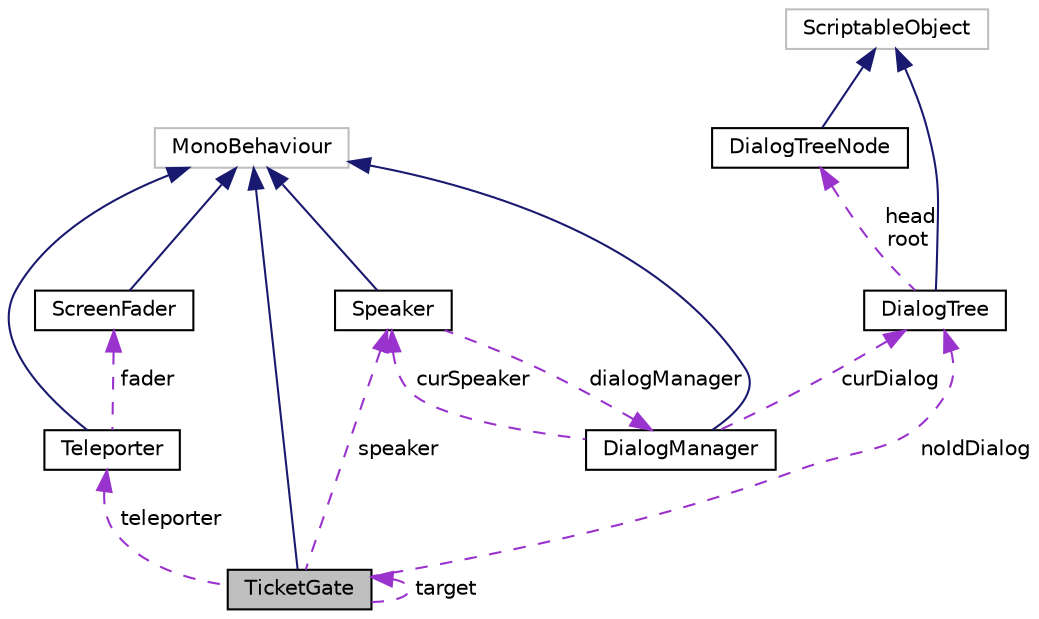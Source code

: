 digraph "TicketGate"
{
  edge [fontname="Helvetica",fontsize="10",labelfontname="Helvetica",labelfontsize="10"];
  node [fontname="Helvetica",fontsize="10",shape=record];
  Node1 [label="TicketGate",height=0.2,width=0.4,color="black", fillcolor="grey75", style="filled", fontcolor="black"];
  Node2 -> Node1 [dir="back",color="midnightblue",fontsize="10",style="solid",fontname="Helvetica"];
  Node2 [label="MonoBehaviour",height=0.2,width=0.4,color="grey75", fillcolor="white", style="filled"];
  Node3 -> Node1 [dir="back",color="darkorchid3",fontsize="10",style="dashed",label=" speaker" ,fontname="Helvetica"];
  Node3 [label="Speaker",height=0.2,width=0.4,color="black", fillcolor="white", style="filled",URL="$class_speaker.html",tooltip="Developed by: Higor (hcmb) Speaker is an abstract class wich contains only a list of dialog trees tha..."];
  Node2 -> Node3 [dir="back",color="midnightblue",fontsize="10",style="solid",fontname="Helvetica"];
  Node4 -> Node3 [dir="back",color="darkorchid3",fontsize="10",style="dashed",label=" dialogManager" ,fontname="Helvetica"];
  Node4 [label="DialogManager",height=0.2,width=0.4,color="black", fillcolor="white", style="filled",URL="$class_dialog_manager.html"];
  Node2 -> Node4 [dir="back",color="midnightblue",fontsize="10",style="solid",fontname="Helvetica"];
  Node3 -> Node4 [dir="back",color="darkorchid3",fontsize="10",style="dashed",label=" curSpeaker" ,fontname="Helvetica"];
  Node5 -> Node4 [dir="back",color="darkorchid3",fontsize="10",style="dashed",label=" curDialog" ,fontname="Helvetica"];
  Node5 [label="DialogTree",height=0.2,width=0.4,color="black", fillcolor="white", style="filled",URL="$class_dialog_tree.html",tooltip="Developed by: Higor (hcmb) A DialogTree is a complex structure useful for creating dialogs across in ..."];
  Node6 -> Node5 [dir="back",color="midnightblue",fontsize="10",style="solid",fontname="Helvetica"];
  Node6 [label="ScriptableObject",height=0.2,width=0.4,color="grey75", fillcolor="white", style="filled"];
  Node7 -> Node5 [dir="back",color="darkorchid3",fontsize="10",style="dashed",label=" head\nroot" ,fontname="Helvetica"];
  Node7 [label="DialogTreeNode",height=0.2,width=0.4,color="black", fillcolor="white", style="filled",URL="$class_dialog_tree_node.html",tooltip="Developed by: Higor (hcmb) A DialogTreeNode is used for building a DialogTree. Shows text conversatio..."];
  Node6 -> Node7 [dir="back",color="midnightblue",fontsize="10",style="solid",fontname="Helvetica"];
  Node1 -> Node1 [dir="back",color="darkorchid3",fontsize="10",style="dashed",label=" target" ,fontname="Helvetica"];
  Node5 -> Node1 [dir="back",color="darkorchid3",fontsize="10",style="dashed",label=" noIdDialog" ,fontname="Helvetica"];
  Node8 -> Node1 [dir="back",color="darkorchid3",fontsize="10",style="dashed",label=" teleporter" ,fontname="Helvetica"];
  Node8 [label="Teleporter",height=0.2,width=0.4,color="black", fillcolor="white", style="filled",URL="$class_teleporter.html",tooltip="Developed by: Higor (hcmb) Telepor "];
  Node2 -> Node8 [dir="back",color="midnightblue",fontsize="10",style="solid",fontname="Helvetica"];
  Node9 -> Node8 [dir="back",color="darkorchid3",fontsize="10",style="dashed",label=" fader" ,fontname="Helvetica"];
  Node9 [label="ScreenFader",height=0.2,width=0.4,color="black", fillcolor="white", style="filled",URL="$class_screen_fader.html",tooltip="Developed by: Higor (hcmb) ScreenFader can be used for fading the screen in/out whenever needed..."];
  Node2 -> Node9 [dir="back",color="midnightblue",fontsize="10",style="solid",fontname="Helvetica"];
}

